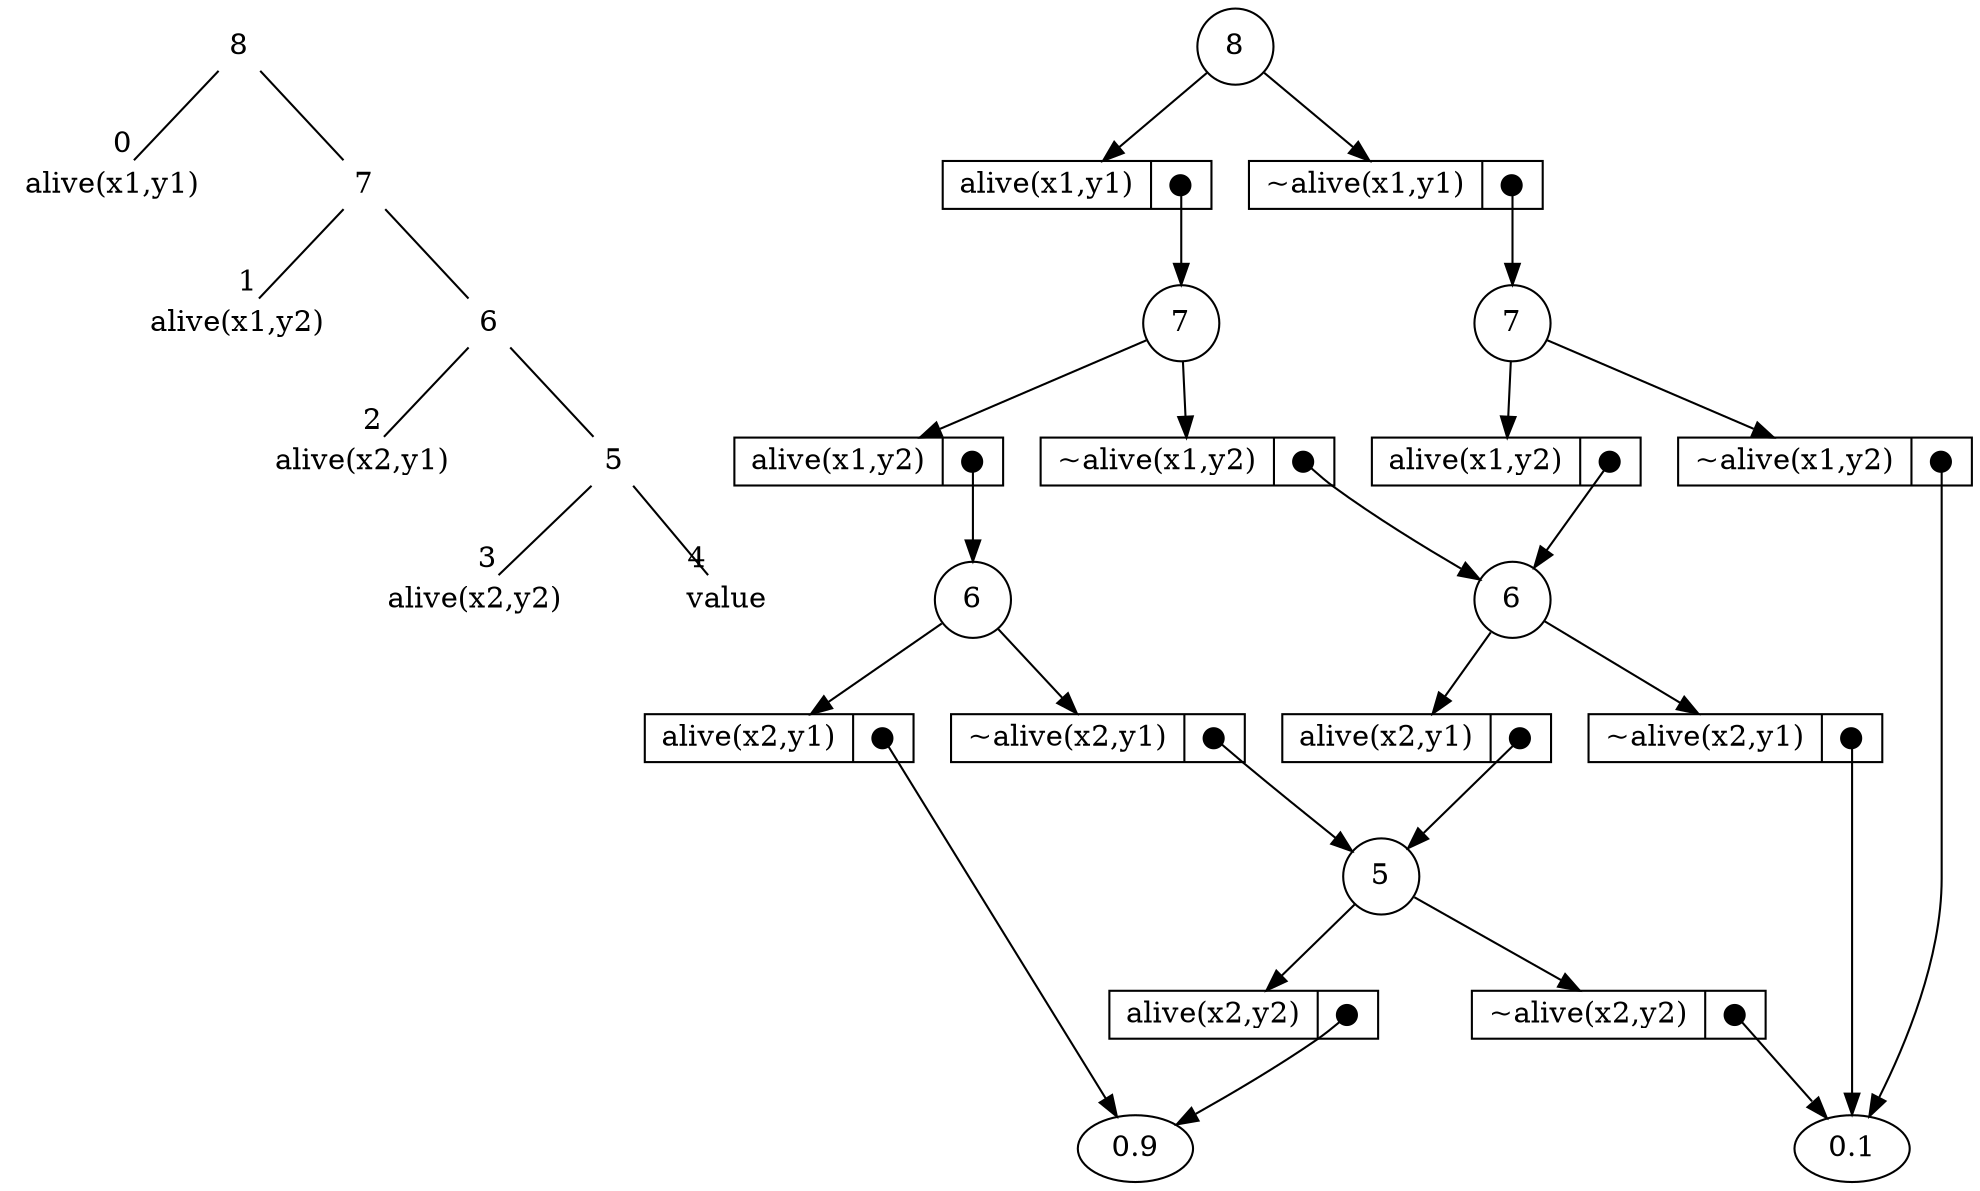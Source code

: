 digraph sdd {
  graph [ordering="out"]
  node [height=0.3]
  v5 [shape=none,label="5"]
  v3 [shape=none,label="alive(x2,y2)"]
  v5 -> v3 [arrowhead=none,headlabel=3]
  v4 [shape=none,label="value"]
  v5 -> v4 [arrowhead=none,headlabel=4]
  v3_4 [label="",width=.1,style=invis]
  v3 -> v3_4 [style=invis]
  {rank=same v3 -> v3_4 -> v4 [style=invis]}
  v6 [shape=none,label="6"]
  v2 [shape=none,label="alive(x2,y1)"]
  v6 -> v2 [arrowhead=none,headlabel=2]
  v6 -> v5 [arrowhead=none]
  v2_5 [label="",width=.1,style=invis]
  v2 -> v2_5 [style=invis]
  {rank=same v2 -> v2_5 -> v5 [style=invis]}
  v7 [shape=none,label="7"]
  v1 [shape=none,label="alive(x1,y2)"]
  v7 -> v1 [arrowhead=none,headlabel=1]
  v7 -> v6 [arrowhead=none]
  v1_6 [label="",width=.1,style=invis]
  v1 -> v1_6 [style=invis]
  {rank=same v1 -> v1_6 -> v6 [style=invis]}
  v8 [shape=none,label="8"]
  v0 [shape=none,label="alive(x1,y1)"]
  v8 -> v0 [arrowhead=none,headlabel=0]
  v8 -> v7 [arrowhead=none]
  v0_7 [label="",width=.1,style=invis]
  v0 -> v0_7 [style=invis]
  {rank=same v0 -> v0_7 -> v7 [style=invis]}
  d0 [shape=circle,label="8"]
  d1 [shape=circle,label="7"]
  d2 [shape=circle,label="6"]
  e4 [shape=record,label="<f0> alive(x2,y1)|<f1> ●"]
  d2 -> e4
  d4 [shape=circle,label="5"]
  e6 [shape=record,label="<f0> alive(x2,y2)|<f1> ●"]
  d4 -> e6
  e7 [shape=record,label="<f0> ~alive(x2,y2)|<f1> ●"]
  d4 -> e7
  { rank=same; e6; e7; }
  e8 [shape=record,label="<f0> ~alive(x2,y1)|<f1> ●"]
  e8:f1:c -> d4 [tailclip=false]
  d2 -> e8
  { rank=same; e4; e8; }
  e9 [shape=record,label="<f0> alive(x1,y2)|<f1> ●"]
  e9:f1:c -> d2 [tailclip=false]
  d1 -> e9
  d9 [shape=circle,label="6"]
  e11 [shape=record,label="<f0> alive(x2,y1)|<f1> ●"]
  e11:f1:c -> d4 [tailclip=false]
  d9 -> e11
  e12 [shape=record,label="<f0> ~alive(x2,y1)|<f1> ●"]
  d9 -> e12
  { rank=same; e11; e12; }
  e13 [shape=record,label="<f0> ~alive(x1,y2)|<f1> ●"]
  e13:f1:c -> d9 [tailclip=false]
  d1 -> e13
  { rank=same; e9; e13; }
  e14 [shape=record,label="<f0> alive(x1,y1)|<f1> ●"]
  e14:f1:c -> d1 [tailclip=false]
  d0 -> e14
  d14 [shape=circle,label="7"]
  e16 [shape=record,label="<f0> alive(x1,y2)|<f1> ●"]
  e16:f1:c -> d9 [tailclip=false]
  d14 -> e16
  e17 [shape=record,label="<f0> ~alive(x1,y2)|<f1> ●"]
  d14 -> e17
  { rank=same; e16; e17; }
  e18 [shape=record,label="<f0> ~alive(x1,y1)|<f1> ●"]
  e18:f1:c -> d14 [tailclip=false]
  d0 -> e18
  { rank=same; e14; e18; }
  { rank=same; value1; value2; }
  value1 [label="0.1"]
  value2 [label="0.9"]
  e17:f1:c -> value1 [tailclip=false]
  e12:f1:c -> value1 [tailclip=false]
  e7:f1:c -> value1 [tailclip=false]
  e4:f1:c -> value2 [tailclip=false]
  e6:f1:c -> value2 [tailclip=false]
}
